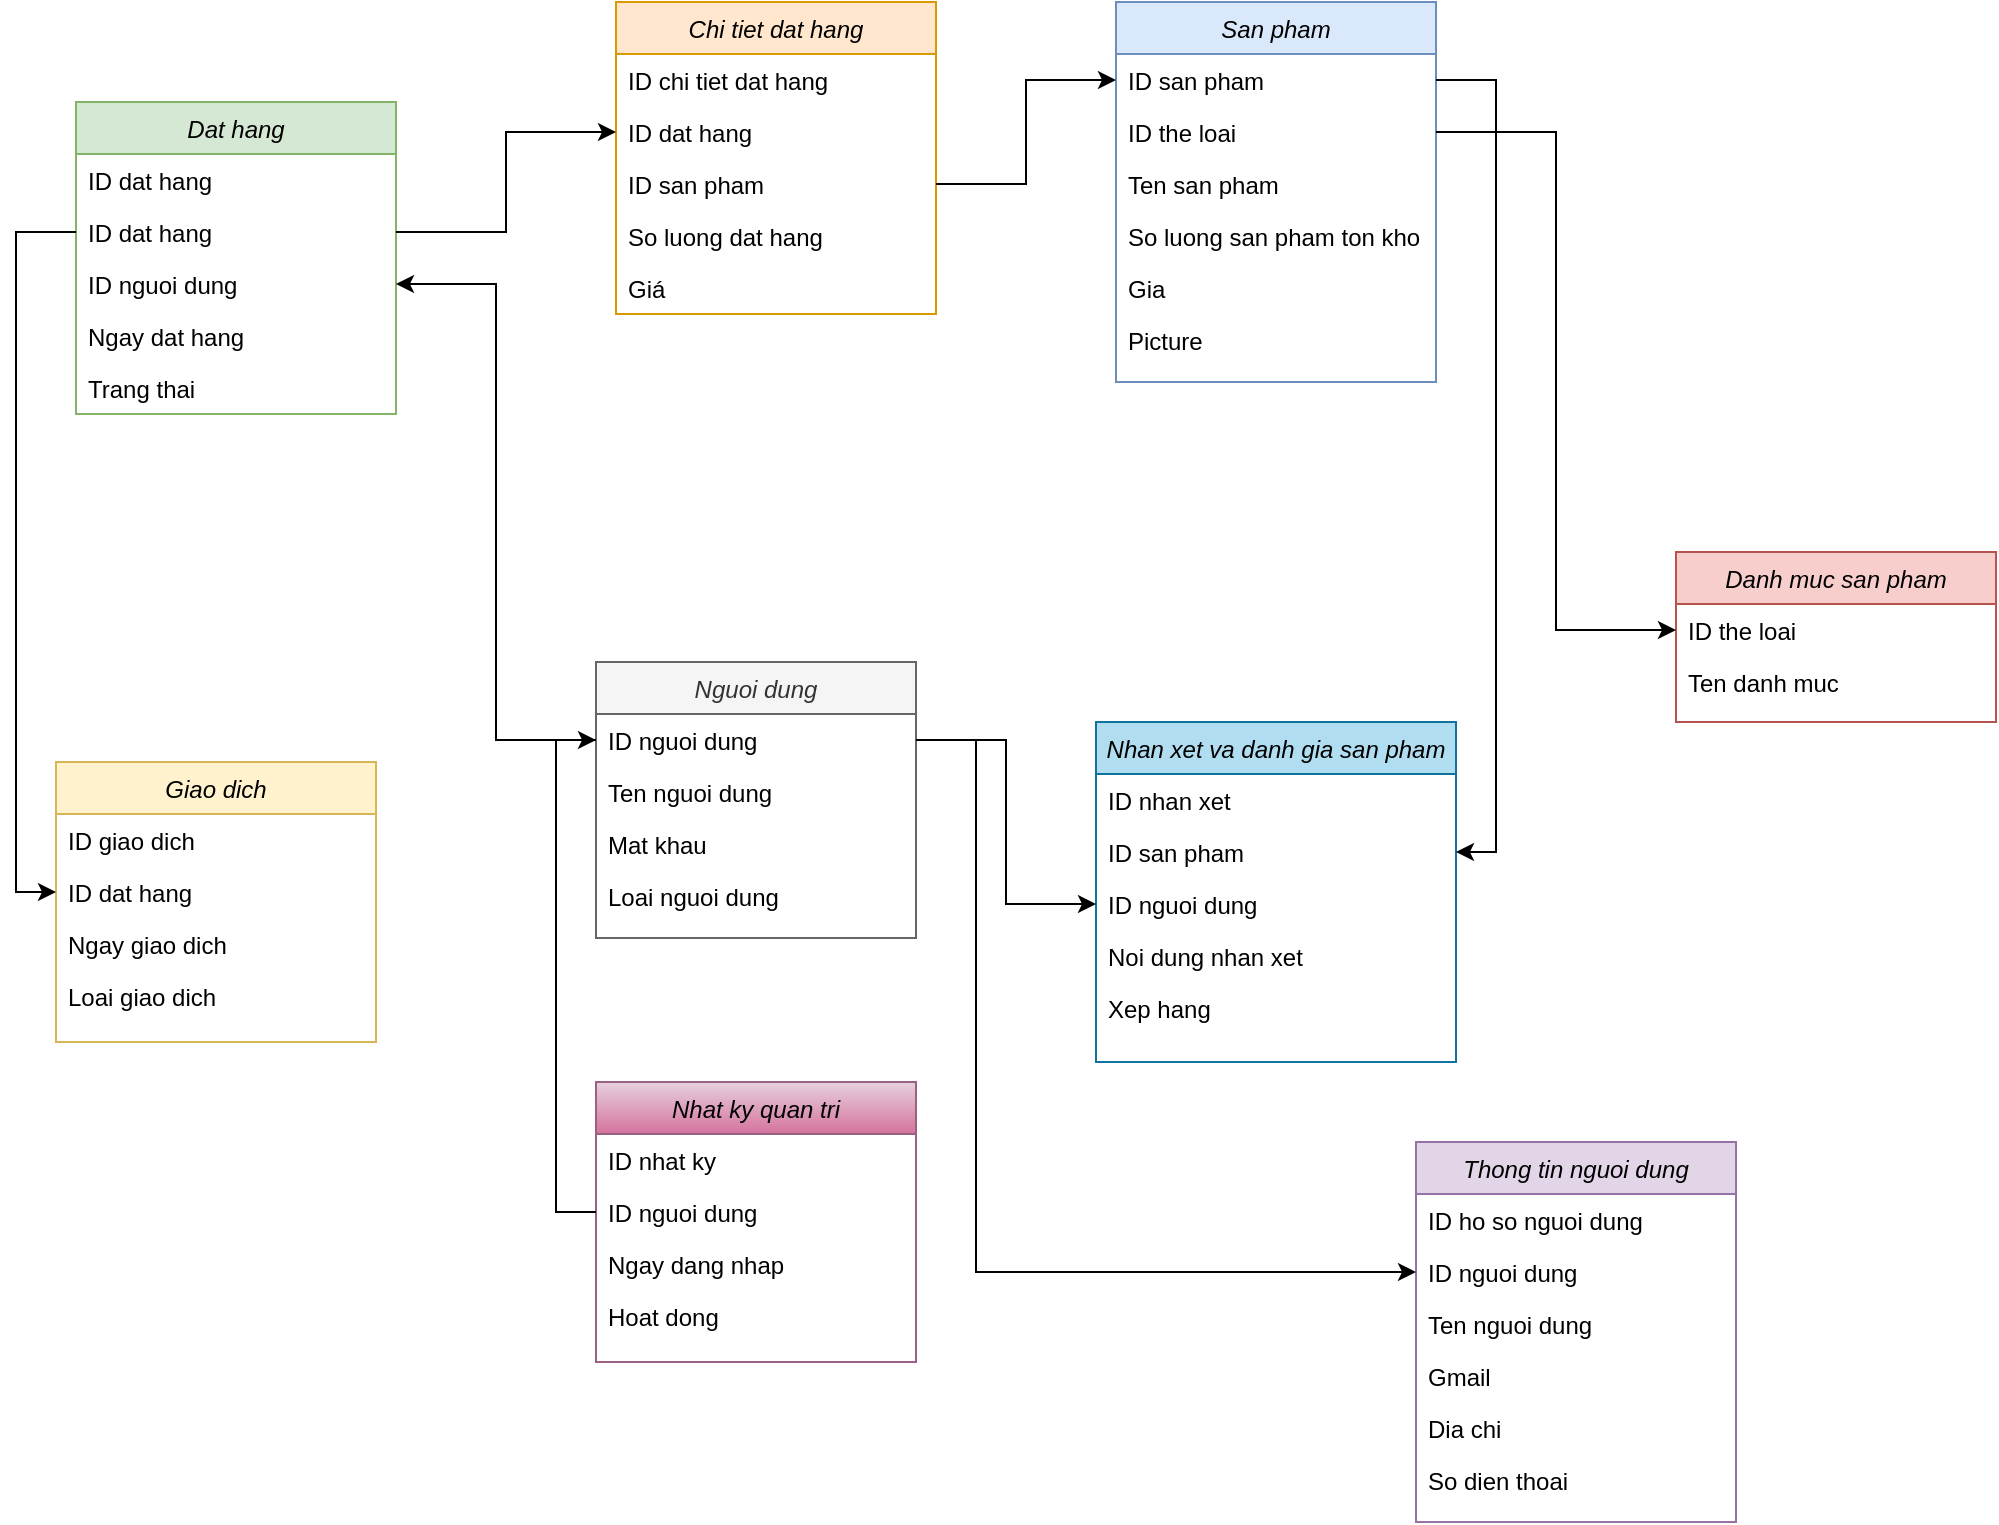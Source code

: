 <mxfile version="21.7.5" type="github">
  <diagram id="C5RBs43oDa-KdzZeNtuy" name="Page-1">
    <mxGraphModel dx="2072" dy="831" grid="1" gridSize="10" guides="1" tooltips="1" connect="1" arrows="1" fold="1" page="1" pageScale="1" pageWidth="583" pageHeight="827" background="none" math="0" shadow="0">
      <root>
        <mxCell id="WIyWlLk6GJQsqaUBKTNV-0" />
        <mxCell id="WIyWlLk6GJQsqaUBKTNV-1" parent="WIyWlLk6GJQsqaUBKTNV-0" />
        <mxCell id="zkfFHV4jXpPFQw0GAbJ--0" value="Nguoi dung" style="swimlane;fontStyle=2;align=center;verticalAlign=top;childLayout=stackLayout;horizontal=1;startSize=26;horizontalStack=0;resizeParent=1;resizeLast=0;collapsible=1;marginBottom=0;rounded=0;shadow=0;strokeWidth=1;fillColor=#f5f5f5;fontColor=#333333;strokeColor=#666666;" parent="WIyWlLk6GJQsqaUBKTNV-1" vertex="1">
          <mxGeometry x="180" y="370" width="160" height="138" as="geometry">
            <mxRectangle x="220" y="120" width="160" height="26" as="alternateBounds" />
          </mxGeometry>
        </mxCell>
        <mxCell id="zkfFHV4jXpPFQw0GAbJ--1" value="ID nguoi dung" style="text;align=left;verticalAlign=top;spacingLeft=4;spacingRight=4;overflow=hidden;rotatable=0;points=[[0,0.5],[1,0.5]];portConstraint=eastwest;" parent="zkfFHV4jXpPFQw0GAbJ--0" vertex="1">
          <mxGeometry y="26" width="160" height="26" as="geometry" />
        </mxCell>
        <mxCell id="zkfFHV4jXpPFQw0GAbJ--2" value="Ten nguoi dung" style="text;align=left;verticalAlign=top;spacingLeft=4;spacingRight=4;overflow=hidden;rotatable=0;points=[[0,0.5],[1,0.5]];portConstraint=eastwest;rounded=0;shadow=0;html=0;" parent="zkfFHV4jXpPFQw0GAbJ--0" vertex="1">
          <mxGeometry y="52" width="160" height="26" as="geometry" />
        </mxCell>
        <mxCell id="zkfFHV4jXpPFQw0GAbJ--3" value="Mat khau" style="text;align=left;verticalAlign=top;spacingLeft=4;spacingRight=4;overflow=hidden;rotatable=0;points=[[0,0.5],[1,0.5]];portConstraint=eastwest;rounded=0;shadow=0;html=0;" parent="zkfFHV4jXpPFQw0GAbJ--0" vertex="1">
          <mxGeometry y="78" width="160" height="26" as="geometry" />
        </mxCell>
        <mxCell id="7lIwRp4gsB3fmdzx2nif-0" value="Loai nguoi dung" style="text;align=left;verticalAlign=top;spacingLeft=4;spacingRight=4;overflow=hidden;rotatable=0;points=[[0,0.5],[1,0.5]];portConstraint=eastwest;rounded=0;shadow=0;html=0;" parent="zkfFHV4jXpPFQw0GAbJ--0" vertex="1">
          <mxGeometry y="104" width="160" height="26" as="geometry" />
        </mxCell>
        <mxCell id="zkfFHV4jXpPFQw0GAbJ--17" value="San pham" style="swimlane;fontStyle=2;align=center;verticalAlign=top;childLayout=stackLayout;horizontal=1;startSize=26;horizontalStack=0;resizeParent=1;resizeLast=0;collapsible=1;marginBottom=0;rounded=0;shadow=0;strokeWidth=1;fillColor=#dae8fc;strokeColor=#6c8ebf;" parent="WIyWlLk6GJQsqaUBKTNV-1" vertex="1">
          <mxGeometry x="440" y="40" width="160" height="190" as="geometry">
            <mxRectangle x="550" y="140" width="160" height="26" as="alternateBounds" />
          </mxGeometry>
        </mxCell>
        <mxCell id="zkfFHV4jXpPFQw0GAbJ--18" value="ID san pham" style="text;align=left;verticalAlign=top;spacingLeft=4;spacingRight=4;overflow=hidden;rotatable=0;points=[[0,0.5],[1,0.5]];portConstraint=eastwest;" parent="zkfFHV4jXpPFQw0GAbJ--17" vertex="1">
          <mxGeometry y="26" width="160" height="26" as="geometry" />
        </mxCell>
        <mxCell id="7lIwRp4gsB3fmdzx2nif-18" value="ID the loai" style="text;align=left;verticalAlign=top;spacingLeft=4;spacingRight=4;overflow=hidden;rotatable=0;points=[[0,0.5],[1,0.5]];portConstraint=eastwest;" parent="zkfFHV4jXpPFQw0GAbJ--17" vertex="1">
          <mxGeometry y="52" width="160" height="26" as="geometry" />
        </mxCell>
        <mxCell id="zkfFHV4jXpPFQw0GAbJ--19" value="Ten san pham" style="text;align=left;verticalAlign=top;spacingLeft=4;spacingRight=4;overflow=hidden;rotatable=0;points=[[0,0.5],[1,0.5]];portConstraint=eastwest;rounded=0;shadow=0;html=0;" parent="zkfFHV4jXpPFQw0GAbJ--17" vertex="1">
          <mxGeometry y="78" width="160" height="26" as="geometry" />
        </mxCell>
        <mxCell id="zkfFHV4jXpPFQw0GAbJ--21" value="So luong san pham ton kho" style="text;align=left;verticalAlign=top;spacingLeft=4;spacingRight=4;overflow=hidden;rotatable=0;points=[[0,0.5],[1,0.5]];portConstraint=eastwest;rounded=0;shadow=0;html=0;" parent="zkfFHV4jXpPFQw0GAbJ--17" vertex="1">
          <mxGeometry y="104" width="160" height="26" as="geometry" />
        </mxCell>
        <mxCell id="zkfFHV4jXpPFQw0GAbJ--20" value="Gia" style="text;align=left;verticalAlign=top;spacingLeft=4;spacingRight=4;overflow=hidden;rotatable=0;points=[[0,0.5],[1,0.5]];portConstraint=eastwest;rounded=0;shadow=0;html=0;" parent="zkfFHV4jXpPFQw0GAbJ--17" vertex="1">
          <mxGeometry y="130" width="160" height="26" as="geometry" />
        </mxCell>
        <mxCell id="nwPcmVOKUo1HatnCtHew-23" value="Picture" style="text;align=left;verticalAlign=top;spacingLeft=4;spacingRight=4;overflow=hidden;rotatable=0;points=[[0,0.5],[1,0.5]];portConstraint=eastwest;rounded=0;shadow=0;html=0;" vertex="1" parent="zkfFHV4jXpPFQw0GAbJ--17">
          <mxGeometry y="156" width="160" height="26" as="geometry" />
        </mxCell>
        <mxCell id="7lIwRp4gsB3fmdzx2nif-1" value="Dat hang" style="swimlane;fontStyle=2;align=center;verticalAlign=top;childLayout=stackLayout;horizontal=1;startSize=26;horizontalStack=0;resizeParent=1;resizeLast=0;collapsible=1;marginBottom=0;rounded=0;shadow=0;strokeWidth=1;fillColor=#d5e8d4;strokeColor=#82b366;" parent="WIyWlLk6GJQsqaUBKTNV-1" vertex="1">
          <mxGeometry x="-80" y="90" width="160" height="156" as="geometry">
            <mxRectangle x="550" y="140" width="160" height="26" as="alternateBounds" />
          </mxGeometry>
        </mxCell>
        <mxCell id="nwPcmVOKUo1HatnCtHew-10" value="ID dat hang" style="text;align=left;verticalAlign=top;spacingLeft=4;spacingRight=4;overflow=hidden;rotatable=0;points=[[0,0.5],[1,0.5]];portConstraint=eastwest;" vertex="1" parent="7lIwRp4gsB3fmdzx2nif-1">
          <mxGeometry y="26" width="160" height="26" as="geometry" />
        </mxCell>
        <mxCell id="7lIwRp4gsB3fmdzx2nif-2" value="ID dat hang" style="text;align=left;verticalAlign=top;spacingLeft=4;spacingRight=4;overflow=hidden;rotatable=0;points=[[0,0.5],[1,0.5]];portConstraint=eastwest;" parent="7lIwRp4gsB3fmdzx2nif-1" vertex="1">
          <mxGeometry y="52" width="160" height="26" as="geometry" />
        </mxCell>
        <mxCell id="7lIwRp4gsB3fmdzx2nif-3" value="ID nguoi dung" style="text;align=left;verticalAlign=top;spacingLeft=4;spacingRight=4;overflow=hidden;rotatable=0;points=[[0,0.5],[1,0.5]];portConstraint=eastwest;rounded=0;shadow=0;html=0;" parent="7lIwRp4gsB3fmdzx2nif-1" vertex="1">
          <mxGeometry y="78" width="160" height="26" as="geometry" />
        </mxCell>
        <mxCell id="7lIwRp4gsB3fmdzx2nif-4" value="Ngay dat hang" style="text;align=left;verticalAlign=top;spacingLeft=4;spacingRight=4;overflow=hidden;rotatable=0;points=[[0,0.5],[1,0.5]];portConstraint=eastwest;rounded=0;shadow=0;html=0;" parent="7lIwRp4gsB3fmdzx2nif-1" vertex="1">
          <mxGeometry y="104" width="160" height="26" as="geometry" />
        </mxCell>
        <mxCell id="7lIwRp4gsB3fmdzx2nif-5" value="Trang thai" style="text;align=left;verticalAlign=top;spacingLeft=4;spacingRight=4;overflow=hidden;rotatable=0;points=[[0,0.5],[1,0.5]];portConstraint=eastwest;rounded=0;shadow=0;html=0;" parent="7lIwRp4gsB3fmdzx2nif-1" vertex="1">
          <mxGeometry y="130" width="160" height="26" as="geometry" />
        </mxCell>
        <mxCell id="7lIwRp4gsB3fmdzx2nif-7" value="Chi tiet dat hang" style="swimlane;fontStyle=2;align=center;verticalAlign=top;childLayout=stackLayout;horizontal=1;startSize=26;horizontalStack=0;resizeParent=1;resizeLast=0;collapsible=1;marginBottom=0;rounded=0;shadow=0;strokeWidth=1;fillColor=#ffe6cc;strokeColor=#d79b00;" parent="WIyWlLk6GJQsqaUBKTNV-1" vertex="1">
          <mxGeometry x="190" y="40" width="160" height="156" as="geometry">
            <mxRectangle x="550" y="140" width="160" height="26" as="alternateBounds" />
          </mxGeometry>
        </mxCell>
        <mxCell id="7lIwRp4gsB3fmdzx2nif-8" value="ID chi tiet dat hang" style="text;align=left;verticalAlign=top;spacingLeft=4;spacingRight=4;overflow=hidden;rotatable=0;points=[[0,0.5],[1,0.5]];portConstraint=eastwest;" parent="7lIwRp4gsB3fmdzx2nif-7" vertex="1">
          <mxGeometry y="26" width="160" height="26" as="geometry" />
        </mxCell>
        <mxCell id="7lIwRp4gsB3fmdzx2nif-9" value="ID dat hang" style="text;align=left;verticalAlign=top;spacingLeft=4;spacingRight=4;overflow=hidden;rotatable=0;points=[[0,0.5],[1,0.5]];portConstraint=eastwest;rounded=0;shadow=0;html=0;" parent="7lIwRp4gsB3fmdzx2nif-7" vertex="1">
          <mxGeometry y="52" width="160" height="26" as="geometry" />
        </mxCell>
        <mxCell id="7lIwRp4gsB3fmdzx2nif-10" value="ID san pham" style="text;align=left;verticalAlign=top;spacingLeft=4;spacingRight=4;overflow=hidden;rotatable=0;points=[[0,0.5],[1,0.5]];portConstraint=eastwest;rounded=0;shadow=0;html=0;" parent="7lIwRp4gsB3fmdzx2nif-7" vertex="1">
          <mxGeometry y="78" width="160" height="26" as="geometry" />
        </mxCell>
        <mxCell id="7lIwRp4gsB3fmdzx2nif-11" value="So luong dat hang" style="text;align=left;verticalAlign=top;spacingLeft=4;spacingRight=4;overflow=hidden;rotatable=0;points=[[0,0.5],[1,0.5]];portConstraint=eastwest;rounded=0;shadow=0;html=0;" parent="7lIwRp4gsB3fmdzx2nif-7" vertex="1">
          <mxGeometry y="104" width="160" height="26" as="geometry" />
        </mxCell>
        <mxCell id="nwPcmVOKUo1HatnCtHew-25" value="Giá" style="text;align=left;verticalAlign=top;spacingLeft=4;spacingRight=4;overflow=hidden;rotatable=0;points=[[0,0.5],[1,0.5]];portConstraint=eastwest;rounded=0;shadow=0;html=0;" vertex="1" parent="7lIwRp4gsB3fmdzx2nif-7">
          <mxGeometry y="130" width="160" height="26" as="geometry" />
        </mxCell>
        <mxCell id="7lIwRp4gsB3fmdzx2nif-12" value="Giao dich" style="swimlane;fontStyle=2;align=center;verticalAlign=top;childLayout=stackLayout;horizontal=1;startSize=26;horizontalStack=0;resizeParent=1;resizeLast=0;collapsible=1;marginBottom=0;rounded=0;shadow=0;strokeWidth=1;fillColor=#fff2cc;strokeColor=#d6b656;" parent="WIyWlLk6GJQsqaUBKTNV-1" vertex="1">
          <mxGeometry x="-90" y="420" width="160" height="140" as="geometry">
            <mxRectangle x="550" y="140" width="160" height="26" as="alternateBounds" />
          </mxGeometry>
        </mxCell>
        <mxCell id="7lIwRp4gsB3fmdzx2nif-13" value="ID giao dich" style="text;align=left;verticalAlign=top;spacingLeft=4;spacingRight=4;overflow=hidden;rotatable=0;points=[[0,0.5],[1,0.5]];portConstraint=eastwest;" parent="7lIwRp4gsB3fmdzx2nif-12" vertex="1">
          <mxGeometry y="26" width="160" height="26" as="geometry" />
        </mxCell>
        <mxCell id="7lIwRp4gsB3fmdzx2nif-14" value="ID dat hang" style="text;align=left;verticalAlign=top;spacingLeft=4;spacingRight=4;overflow=hidden;rotatable=0;points=[[0,0.5],[1,0.5]];portConstraint=eastwest;rounded=0;shadow=0;html=0;" parent="7lIwRp4gsB3fmdzx2nif-12" vertex="1">
          <mxGeometry y="52" width="160" height="26" as="geometry" />
        </mxCell>
        <mxCell id="7lIwRp4gsB3fmdzx2nif-15" value="Ngay giao dich" style="text;align=left;verticalAlign=top;spacingLeft=4;spacingRight=4;overflow=hidden;rotatable=0;points=[[0,0.5],[1,0.5]];portConstraint=eastwest;rounded=0;shadow=0;html=0;" parent="7lIwRp4gsB3fmdzx2nif-12" vertex="1">
          <mxGeometry y="78" width="160" height="26" as="geometry" />
        </mxCell>
        <mxCell id="7lIwRp4gsB3fmdzx2nif-16" value="Loai giao dich" style="text;align=left;verticalAlign=top;spacingLeft=4;spacingRight=4;overflow=hidden;rotatable=0;points=[[0,0.5],[1,0.5]];portConstraint=eastwest;rounded=0;shadow=0;html=0;" parent="7lIwRp4gsB3fmdzx2nif-12" vertex="1">
          <mxGeometry y="104" width="160" height="26" as="geometry" />
        </mxCell>
        <mxCell id="7lIwRp4gsB3fmdzx2nif-17" value="Danh muc san pham" style="swimlane;fontStyle=2;align=center;verticalAlign=top;childLayout=stackLayout;horizontal=1;startSize=26;horizontalStack=0;resizeParent=1;resizeLast=0;collapsible=1;marginBottom=0;rounded=0;shadow=0;strokeWidth=1;fillColor=#f8cecc;strokeColor=#b85450;" parent="WIyWlLk6GJQsqaUBKTNV-1" vertex="1">
          <mxGeometry x="720" y="315" width="160" height="85" as="geometry">
            <mxRectangle x="550" y="140" width="160" height="26" as="alternateBounds" />
          </mxGeometry>
        </mxCell>
        <mxCell id="nXYF2TRXCl4ktzEHh_RQ-1" value="ID the loai" style="text;align=left;verticalAlign=top;spacingLeft=4;spacingRight=4;overflow=hidden;rotatable=0;points=[[0,0.5],[1,0.5]];portConstraint=eastwest;" parent="7lIwRp4gsB3fmdzx2nif-17" vertex="1">
          <mxGeometry y="26" width="160" height="26" as="geometry" />
        </mxCell>
        <mxCell id="7lIwRp4gsB3fmdzx2nif-19" value="Ten danh muc" style="text;align=left;verticalAlign=top;spacingLeft=4;spacingRight=4;overflow=hidden;rotatable=0;points=[[0,0.5],[1,0.5]];portConstraint=eastwest;rounded=0;shadow=0;html=0;" parent="7lIwRp4gsB3fmdzx2nif-17" vertex="1">
          <mxGeometry y="52" width="160" height="26" as="geometry" />
        </mxCell>
        <mxCell id="7lIwRp4gsB3fmdzx2nif-23" value="Thong tin nguoi dung" style="swimlane;fontStyle=2;align=center;verticalAlign=top;childLayout=stackLayout;horizontal=1;startSize=26;horizontalStack=0;resizeParent=1;resizeLast=0;collapsible=1;marginBottom=0;rounded=0;shadow=0;strokeWidth=1;fillColor=#e1d5e7;strokeColor=#9673a6;" parent="WIyWlLk6GJQsqaUBKTNV-1" vertex="1">
          <mxGeometry x="590" y="610" width="160" height="190" as="geometry">
            <mxRectangle x="550" y="140" width="160" height="26" as="alternateBounds" />
          </mxGeometry>
        </mxCell>
        <mxCell id="7lIwRp4gsB3fmdzx2nif-24" value="ID ho so nguoi dung" style="text;align=left;verticalAlign=top;spacingLeft=4;spacingRight=4;overflow=hidden;rotatable=0;points=[[0,0.5],[1,0.5]];portConstraint=eastwest;" parent="7lIwRp4gsB3fmdzx2nif-23" vertex="1">
          <mxGeometry y="26" width="160" height="26" as="geometry" />
        </mxCell>
        <mxCell id="7lIwRp4gsB3fmdzx2nif-25" value="ID nguoi dung" style="text;align=left;verticalAlign=top;spacingLeft=4;spacingRight=4;overflow=hidden;rotatable=0;points=[[0,0.5],[1,0.5]];portConstraint=eastwest;rounded=0;shadow=0;html=0;" parent="7lIwRp4gsB3fmdzx2nif-23" vertex="1">
          <mxGeometry y="52" width="160" height="26" as="geometry" />
        </mxCell>
        <mxCell id="7lIwRp4gsB3fmdzx2nif-26" value="Ten nguoi dung" style="text;align=left;verticalAlign=top;spacingLeft=4;spacingRight=4;overflow=hidden;rotatable=0;points=[[0,0.5],[1,0.5]];portConstraint=eastwest;rounded=0;shadow=0;html=0;" parent="7lIwRp4gsB3fmdzx2nif-23" vertex="1">
          <mxGeometry y="78" width="160" height="26" as="geometry" />
        </mxCell>
        <mxCell id="7lIwRp4gsB3fmdzx2nif-27" value="Gmail" style="text;align=left;verticalAlign=top;spacingLeft=4;spacingRight=4;overflow=hidden;rotatable=0;points=[[0,0.5],[1,0.5]];portConstraint=eastwest;rounded=0;shadow=0;html=0;" parent="7lIwRp4gsB3fmdzx2nif-23" vertex="1">
          <mxGeometry y="104" width="160" height="26" as="geometry" />
        </mxCell>
        <mxCell id="7lIwRp4gsB3fmdzx2nif-28" value="Dia chi" style="text;align=left;verticalAlign=top;spacingLeft=4;spacingRight=4;overflow=hidden;rotatable=0;points=[[0,0.5],[1,0.5]];portConstraint=eastwest;rounded=0;shadow=0;html=0;" parent="7lIwRp4gsB3fmdzx2nif-23" vertex="1">
          <mxGeometry y="130" width="160" height="26" as="geometry" />
        </mxCell>
        <mxCell id="7lIwRp4gsB3fmdzx2nif-29" value="So dien thoai" style="text;align=left;verticalAlign=top;spacingLeft=4;spacingRight=4;overflow=hidden;rotatable=0;points=[[0,0.5],[1,0.5]];portConstraint=eastwest;rounded=0;shadow=0;html=0;" parent="7lIwRp4gsB3fmdzx2nif-23" vertex="1">
          <mxGeometry y="156" width="160" height="26" as="geometry" />
        </mxCell>
        <mxCell id="7lIwRp4gsB3fmdzx2nif-30" value="Nhat ky quan tri" style="swimlane;fontStyle=2;align=center;verticalAlign=top;childLayout=stackLayout;horizontal=1;startSize=26;horizontalStack=0;resizeParent=1;resizeLast=0;collapsible=1;marginBottom=0;rounded=0;shadow=0;strokeWidth=1;fillColor=#e6d0de;strokeColor=#996185;gradientColor=#d5739d;" parent="WIyWlLk6GJQsqaUBKTNV-1" vertex="1">
          <mxGeometry x="180" y="580" width="160" height="140" as="geometry">
            <mxRectangle x="550" y="140" width="160" height="26" as="alternateBounds" />
          </mxGeometry>
        </mxCell>
        <mxCell id="7lIwRp4gsB3fmdzx2nif-31" value="ID nhat ky" style="text;align=left;verticalAlign=top;spacingLeft=4;spacingRight=4;overflow=hidden;rotatable=0;points=[[0,0.5],[1,0.5]];portConstraint=eastwest;" parent="7lIwRp4gsB3fmdzx2nif-30" vertex="1">
          <mxGeometry y="26" width="160" height="26" as="geometry" />
        </mxCell>
        <mxCell id="7lIwRp4gsB3fmdzx2nif-32" value="ID nguoi dung" style="text;align=left;verticalAlign=top;spacingLeft=4;spacingRight=4;overflow=hidden;rotatable=0;points=[[0,0.5],[1,0.5]];portConstraint=eastwest;rounded=0;shadow=0;html=0;" parent="7lIwRp4gsB3fmdzx2nif-30" vertex="1">
          <mxGeometry y="52" width="160" height="26" as="geometry" />
        </mxCell>
        <mxCell id="7lIwRp4gsB3fmdzx2nif-33" value="Ngay dang nhap" style="text;align=left;verticalAlign=top;spacingLeft=4;spacingRight=4;overflow=hidden;rotatable=0;points=[[0,0.5],[1,0.5]];portConstraint=eastwest;rounded=0;shadow=0;html=0;" parent="7lIwRp4gsB3fmdzx2nif-30" vertex="1">
          <mxGeometry y="78" width="160" height="26" as="geometry" />
        </mxCell>
        <mxCell id="7lIwRp4gsB3fmdzx2nif-34" value="Hoat dong" style="text;align=left;verticalAlign=top;spacingLeft=4;spacingRight=4;overflow=hidden;rotatable=0;points=[[0,0.5],[1,0.5]];portConstraint=eastwest;rounded=0;shadow=0;html=0;" parent="7lIwRp4gsB3fmdzx2nif-30" vertex="1">
          <mxGeometry y="104" width="160" height="26" as="geometry" />
        </mxCell>
        <mxCell id="nwPcmVOKUo1HatnCtHew-4" style="edgeStyle=orthogonalEdgeStyle;rounded=0;orthogonalLoop=1;jettySize=auto;html=1;entryX=0;entryY=0.5;entryDx=0;entryDy=0;" edge="1" parent="WIyWlLk6GJQsqaUBKTNV-1" source="zkfFHV4jXpPFQw0GAbJ--1" target="7lIwRp4gsB3fmdzx2nif-25">
          <mxGeometry relative="1" as="geometry">
            <mxPoint x="430" y="130" as="targetPoint" />
            <Array as="points">
              <mxPoint x="370" y="409" />
              <mxPoint x="370" y="675" />
            </Array>
          </mxGeometry>
        </mxCell>
        <mxCell id="nwPcmVOKUo1HatnCtHew-5" style="edgeStyle=orthogonalEdgeStyle;rounded=0;orthogonalLoop=1;jettySize=auto;html=1;" edge="1" parent="WIyWlLk6GJQsqaUBKTNV-1" source="7lIwRp4gsB3fmdzx2nif-18" target="nXYF2TRXCl4ktzEHh_RQ-1">
          <mxGeometry relative="1" as="geometry">
            <mxPoint x="440" y="310" as="targetPoint" />
          </mxGeometry>
        </mxCell>
        <mxCell id="nwPcmVOKUo1HatnCtHew-6" style="edgeStyle=orthogonalEdgeStyle;rounded=0;orthogonalLoop=1;jettySize=auto;html=1;entryX=1;entryY=0.5;entryDx=0;entryDy=0;" edge="1" parent="WIyWlLk6GJQsqaUBKTNV-1" source="zkfFHV4jXpPFQw0GAbJ--1" target="7lIwRp4gsB3fmdzx2nif-3">
          <mxGeometry relative="1" as="geometry">
            <mxPoint x="130" y="230" as="targetPoint" />
          </mxGeometry>
        </mxCell>
        <mxCell id="nwPcmVOKUo1HatnCtHew-8" style="edgeStyle=orthogonalEdgeStyle;rounded=0;orthogonalLoop=1;jettySize=auto;html=1;" edge="1" parent="WIyWlLk6GJQsqaUBKTNV-1" source="7lIwRp4gsB3fmdzx2nif-2" target="7lIwRp4gsB3fmdzx2nif-9">
          <mxGeometry relative="1" as="geometry" />
        </mxCell>
        <mxCell id="nwPcmVOKUo1HatnCtHew-9" style="edgeStyle=orthogonalEdgeStyle;rounded=0;orthogonalLoop=1;jettySize=auto;html=1;entryX=0;entryY=0.5;entryDx=0;entryDy=0;" edge="1" parent="WIyWlLk6GJQsqaUBKTNV-1" source="7lIwRp4gsB3fmdzx2nif-10" target="zkfFHV4jXpPFQw0GAbJ--18">
          <mxGeometry relative="1" as="geometry" />
        </mxCell>
        <mxCell id="nwPcmVOKUo1HatnCtHew-12" style="edgeStyle=orthogonalEdgeStyle;rounded=0;orthogonalLoop=1;jettySize=auto;html=1;entryX=0;entryY=0.5;entryDx=0;entryDy=0;" edge="1" parent="WIyWlLk6GJQsqaUBKTNV-1" source="7lIwRp4gsB3fmdzx2nif-2" target="7lIwRp4gsB3fmdzx2nif-14">
          <mxGeometry relative="1" as="geometry" />
        </mxCell>
        <mxCell id="nwPcmVOKUo1HatnCtHew-13" style="edgeStyle=orthogonalEdgeStyle;rounded=0;orthogonalLoop=1;jettySize=auto;html=1;entryX=0;entryY=0.5;entryDx=0;entryDy=0;" edge="1" parent="WIyWlLk6GJQsqaUBKTNV-1" source="7lIwRp4gsB3fmdzx2nif-32" target="zkfFHV4jXpPFQw0GAbJ--1">
          <mxGeometry relative="1" as="geometry">
            <mxPoint x="120" y="645" as="targetPoint" />
          </mxGeometry>
        </mxCell>
        <mxCell id="nwPcmVOKUo1HatnCtHew-14" value="Nhan xet va danh gia san pham" style="swimlane;fontStyle=2;align=center;verticalAlign=top;childLayout=stackLayout;horizontal=1;startSize=26;horizontalStack=0;resizeParent=1;resizeLast=0;collapsible=1;marginBottom=0;rounded=0;shadow=0;strokeWidth=1;fillColor=#b1ddf0;strokeColor=#10739e;" vertex="1" parent="WIyWlLk6GJQsqaUBKTNV-1">
          <mxGeometry x="430" y="400" width="180" height="170" as="geometry">
            <mxRectangle x="220" y="120" width="160" height="26" as="alternateBounds" />
          </mxGeometry>
        </mxCell>
        <mxCell id="nwPcmVOKUo1HatnCtHew-15" value="ID nhan xet" style="text;align=left;verticalAlign=top;spacingLeft=4;spacingRight=4;overflow=hidden;rotatable=0;points=[[0,0.5],[1,0.5]];portConstraint=eastwest;" vertex="1" parent="nwPcmVOKUo1HatnCtHew-14">
          <mxGeometry y="26" width="180" height="26" as="geometry" />
        </mxCell>
        <mxCell id="nwPcmVOKUo1HatnCtHew-16" value="ID san pham" style="text;align=left;verticalAlign=top;spacingLeft=4;spacingRight=4;overflow=hidden;rotatable=0;points=[[0,0.5],[1,0.5]];portConstraint=eastwest;rounded=0;shadow=0;html=0;" vertex="1" parent="nwPcmVOKUo1HatnCtHew-14">
          <mxGeometry y="52" width="180" height="26" as="geometry" />
        </mxCell>
        <mxCell id="nwPcmVOKUo1HatnCtHew-17" value="ID nguoi dung" style="text;align=left;verticalAlign=top;spacingLeft=4;spacingRight=4;overflow=hidden;rotatable=0;points=[[0,0.5],[1,0.5]];portConstraint=eastwest;rounded=0;shadow=0;html=0;" vertex="1" parent="nwPcmVOKUo1HatnCtHew-14">
          <mxGeometry y="78" width="180" height="26" as="geometry" />
        </mxCell>
        <mxCell id="nwPcmVOKUo1HatnCtHew-18" value="Noi dung nhan xet" style="text;align=left;verticalAlign=top;spacingLeft=4;spacingRight=4;overflow=hidden;rotatable=0;points=[[0,0.5],[1,0.5]];portConstraint=eastwest;rounded=0;shadow=0;html=0;" vertex="1" parent="nwPcmVOKUo1HatnCtHew-14">
          <mxGeometry y="104" width="180" height="26" as="geometry" />
        </mxCell>
        <mxCell id="nwPcmVOKUo1HatnCtHew-19" value="Xep hang" style="text;align=left;verticalAlign=top;spacingLeft=4;spacingRight=4;overflow=hidden;rotatable=0;points=[[0,0.5],[1,0.5]];portConstraint=eastwest;rounded=0;shadow=0;html=0;" vertex="1" parent="nwPcmVOKUo1HatnCtHew-14">
          <mxGeometry y="130" width="180" height="26" as="geometry" />
        </mxCell>
        <mxCell id="nwPcmVOKUo1HatnCtHew-21" style="edgeStyle=orthogonalEdgeStyle;rounded=0;orthogonalLoop=1;jettySize=auto;html=1;entryX=1;entryY=0.5;entryDx=0;entryDy=0;" edge="1" parent="WIyWlLk6GJQsqaUBKTNV-1" source="zkfFHV4jXpPFQw0GAbJ--18" target="nwPcmVOKUo1HatnCtHew-16">
          <mxGeometry relative="1" as="geometry">
            <Array as="points">
              <mxPoint x="630" y="79" />
              <mxPoint x="630" y="465" />
            </Array>
          </mxGeometry>
        </mxCell>
        <mxCell id="nwPcmVOKUo1HatnCtHew-22" style="edgeStyle=orthogonalEdgeStyle;rounded=0;orthogonalLoop=1;jettySize=auto;html=1;" edge="1" parent="WIyWlLk6GJQsqaUBKTNV-1" source="zkfFHV4jXpPFQw0GAbJ--1" target="nwPcmVOKUo1HatnCtHew-17">
          <mxGeometry relative="1" as="geometry" />
        </mxCell>
      </root>
    </mxGraphModel>
  </diagram>
</mxfile>
